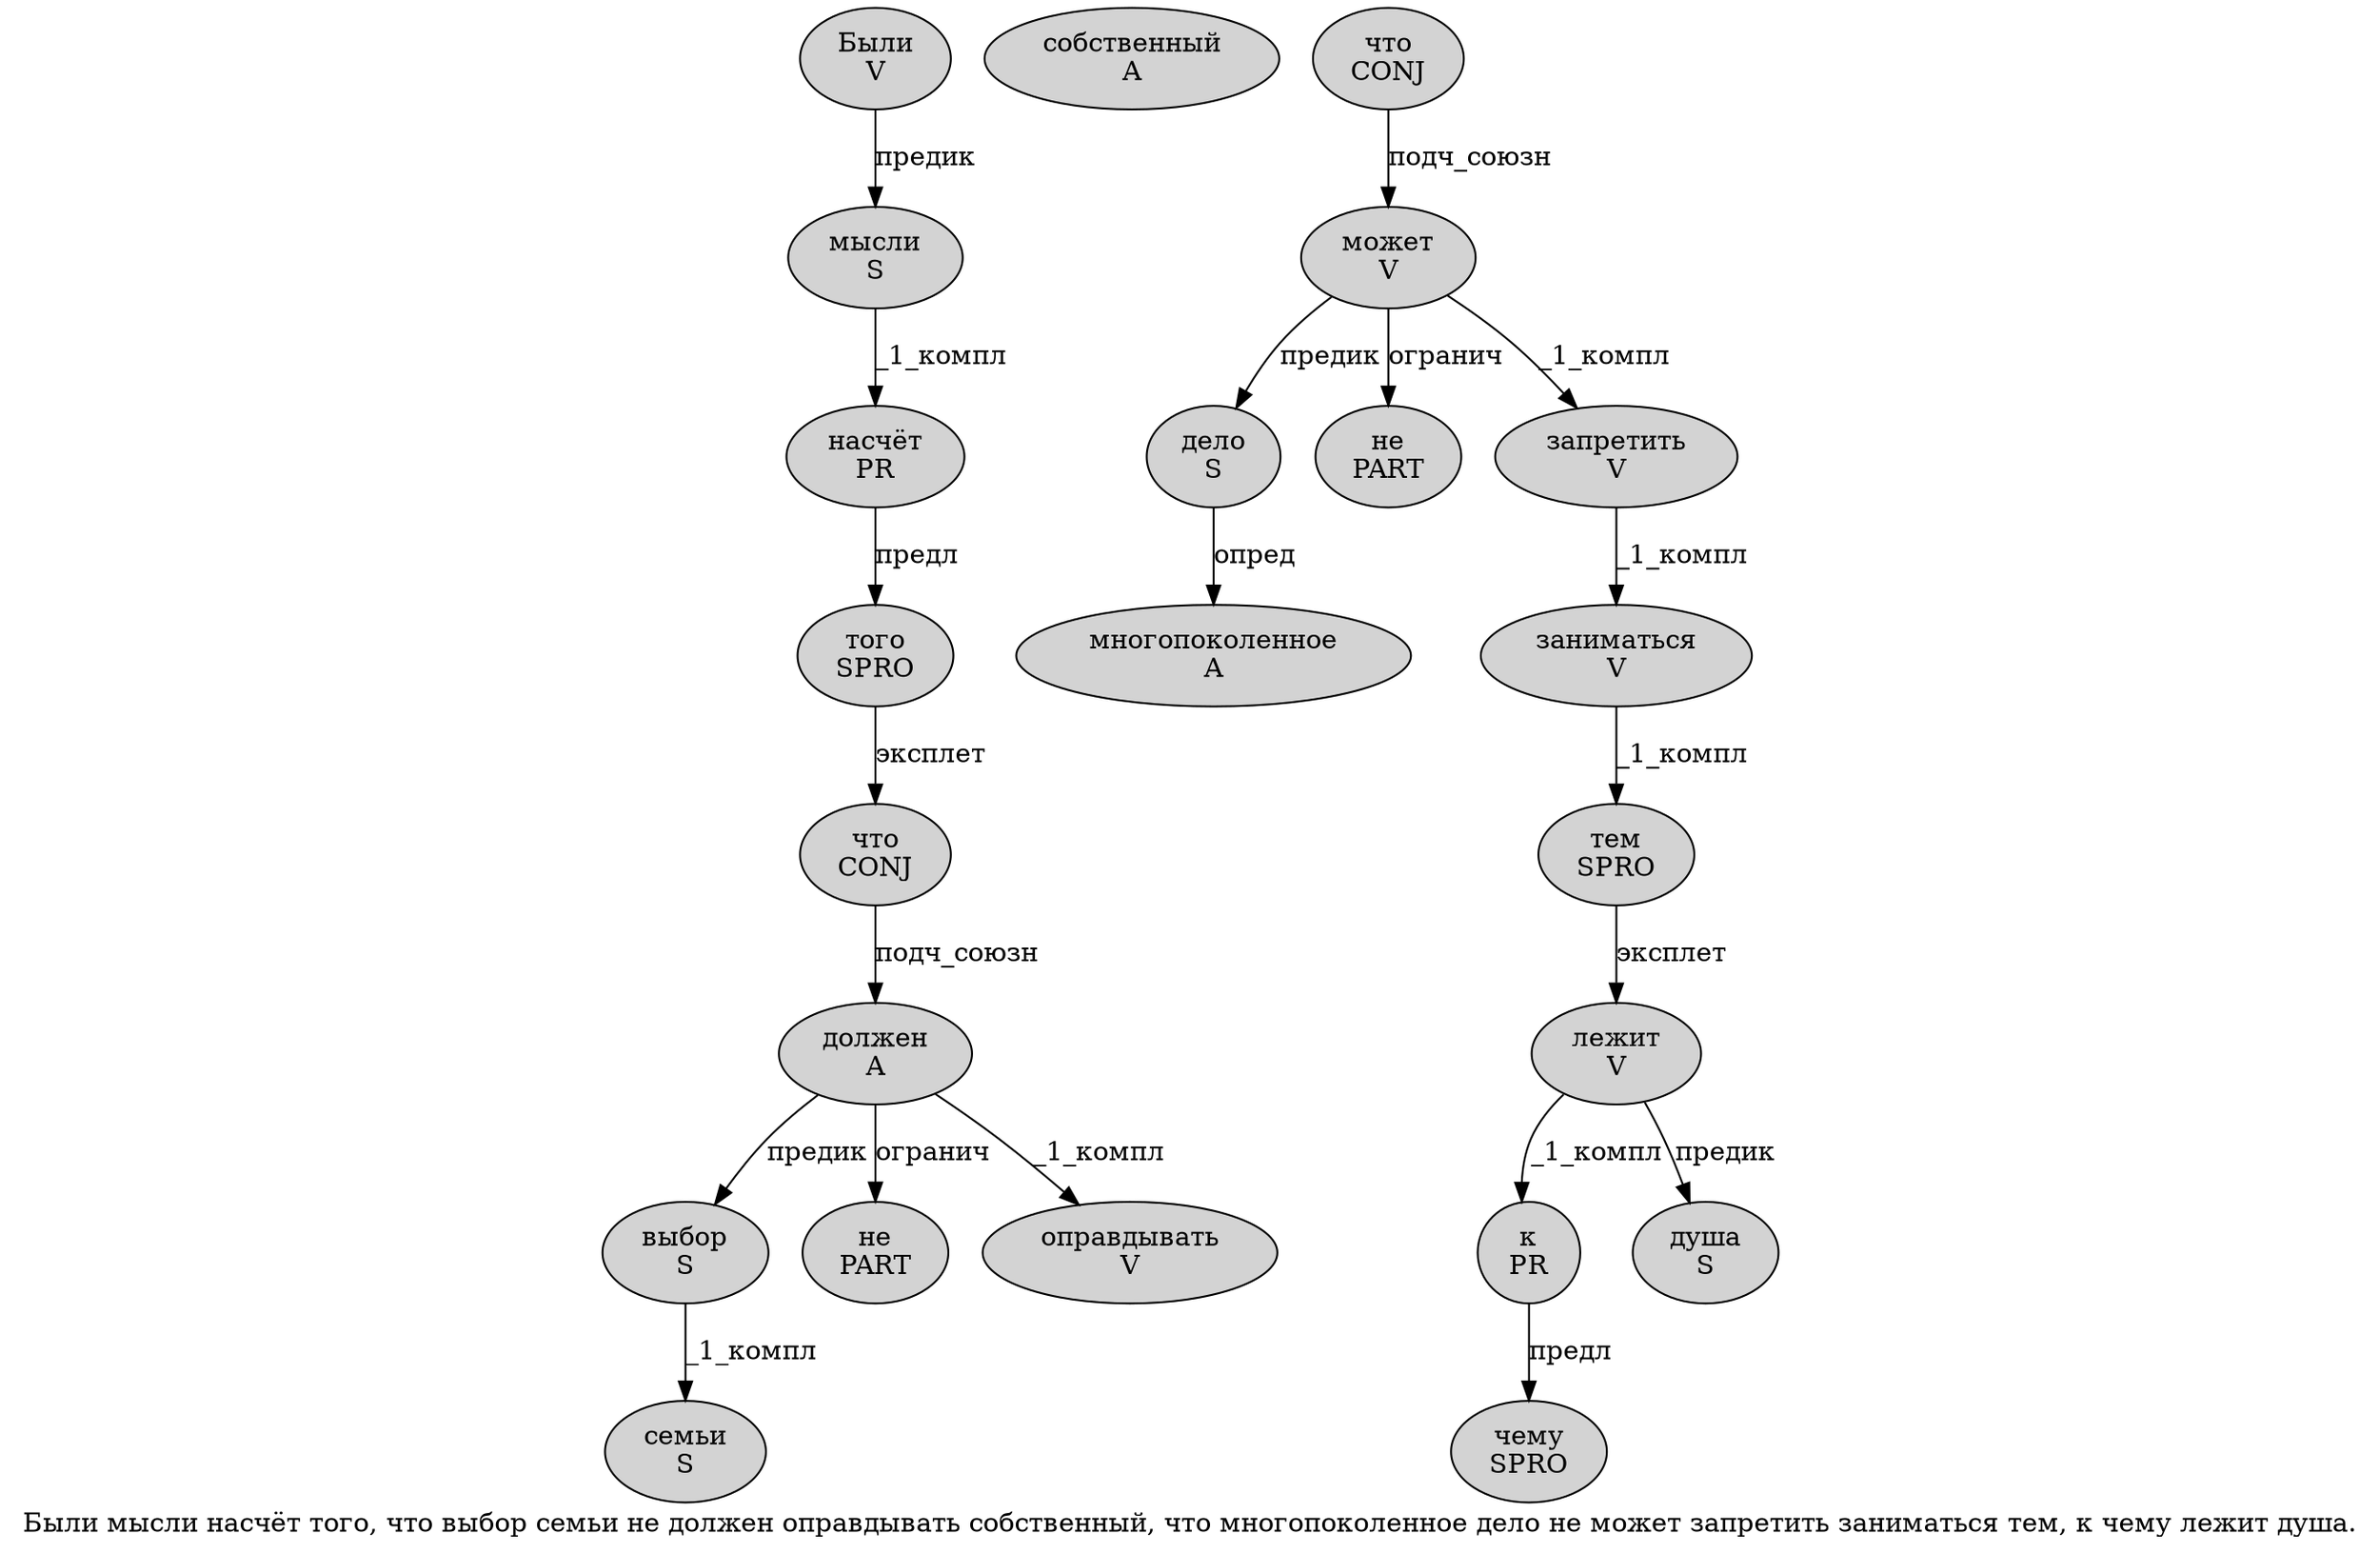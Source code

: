 digraph SENTENCE_2886 {
	graph [label="Были мысли насчёт того, что выбор семьи не должен оправдывать собственный, что многопоколенное дело не может запретить заниматься тем, к чему лежит душа."]
	node [style=filled]
		0 [label="Были
V" color="" fillcolor=lightgray penwidth=1 shape=ellipse]
		1 [label="мысли
S" color="" fillcolor=lightgray penwidth=1 shape=ellipse]
		2 [label="насчёт
PR" color="" fillcolor=lightgray penwidth=1 shape=ellipse]
		3 [label="того
SPRO" color="" fillcolor=lightgray penwidth=1 shape=ellipse]
		5 [label="что
CONJ" color="" fillcolor=lightgray penwidth=1 shape=ellipse]
		6 [label="выбор
S" color="" fillcolor=lightgray penwidth=1 shape=ellipse]
		7 [label="семьи
S" color="" fillcolor=lightgray penwidth=1 shape=ellipse]
		8 [label="не
PART" color="" fillcolor=lightgray penwidth=1 shape=ellipse]
		9 [label="должен
A" color="" fillcolor=lightgray penwidth=1 shape=ellipse]
		10 [label="оправдывать
V" color="" fillcolor=lightgray penwidth=1 shape=ellipse]
		11 [label="собственный
A" color="" fillcolor=lightgray penwidth=1 shape=ellipse]
		13 [label="что
CONJ" color="" fillcolor=lightgray penwidth=1 shape=ellipse]
		14 [label="многопоколенное
A" color="" fillcolor=lightgray penwidth=1 shape=ellipse]
		15 [label="дело
S" color="" fillcolor=lightgray penwidth=1 shape=ellipse]
		16 [label="не
PART" color="" fillcolor=lightgray penwidth=1 shape=ellipse]
		17 [label="может
V" color="" fillcolor=lightgray penwidth=1 shape=ellipse]
		18 [label="запретить
V" color="" fillcolor=lightgray penwidth=1 shape=ellipse]
		19 [label="заниматься
V" color="" fillcolor=lightgray penwidth=1 shape=ellipse]
		20 [label="тем
SPRO" color="" fillcolor=lightgray penwidth=1 shape=ellipse]
		22 [label="к
PR" color="" fillcolor=lightgray penwidth=1 shape=ellipse]
		23 [label="чему
SPRO" color="" fillcolor=lightgray penwidth=1 shape=ellipse]
		24 [label="лежит
V" color="" fillcolor=lightgray penwidth=1 shape=ellipse]
		25 [label="душа
S" color="" fillcolor=lightgray penwidth=1 shape=ellipse]
			18 -> 19 [label="_1_компл"]
			24 -> 22 [label="_1_компл"]
			24 -> 25 [label="предик"]
			13 -> 17 [label="подч_союзн"]
			5 -> 9 [label="подч_союзн"]
			9 -> 6 [label="предик"]
			9 -> 8 [label="огранич"]
			9 -> 10 [label="_1_компл"]
			6 -> 7 [label="_1_компл"]
			20 -> 24 [label="эксплет"]
			17 -> 15 [label="предик"]
			17 -> 16 [label="огранич"]
			17 -> 18 [label="_1_компл"]
			3 -> 5 [label="эксплет"]
			15 -> 14 [label="опред"]
			0 -> 1 [label="предик"]
			2 -> 3 [label="предл"]
			1 -> 2 [label="_1_компл"]
			22 -> 23 [label="предл"]
			19 -> 20 [label="_1_компл"]
}